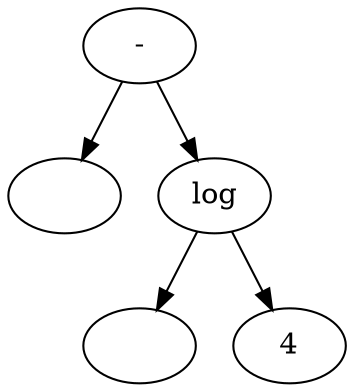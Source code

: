 digraph {
    rankdir=TB;

    a [label="-"]
    b0 [label=""]
    b [label="log"]
    c0 [label=""]
    c [label="4"]

    a -> b0;
    a -> b;

    b -> c0;
    b -> c;
}
